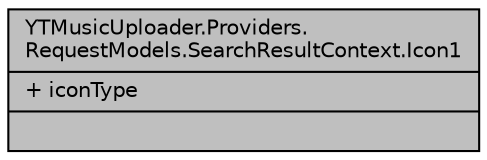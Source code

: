 digraph "YTMusicUploader.Providers.RequestModels.SearchResultContext.Icon1"
{
 // LATEX_PDF_SIZE
  edge [fontname="Helvetica",fontsize="10",labelfontname="Helvetica",labelfontsize="10"];
  node [fontname="Helvetica",fontsize="10",shape=record];
  Node1 [label="{YTMusicUploader.Providers.\lRequestModels.SearchResultContext.Icon1\n|+ iconType\l|}",height=0.2,width=0.4,color="black", fillcolor="grey75", style="filled", fontcolor="black",tooltip=" "];
}
